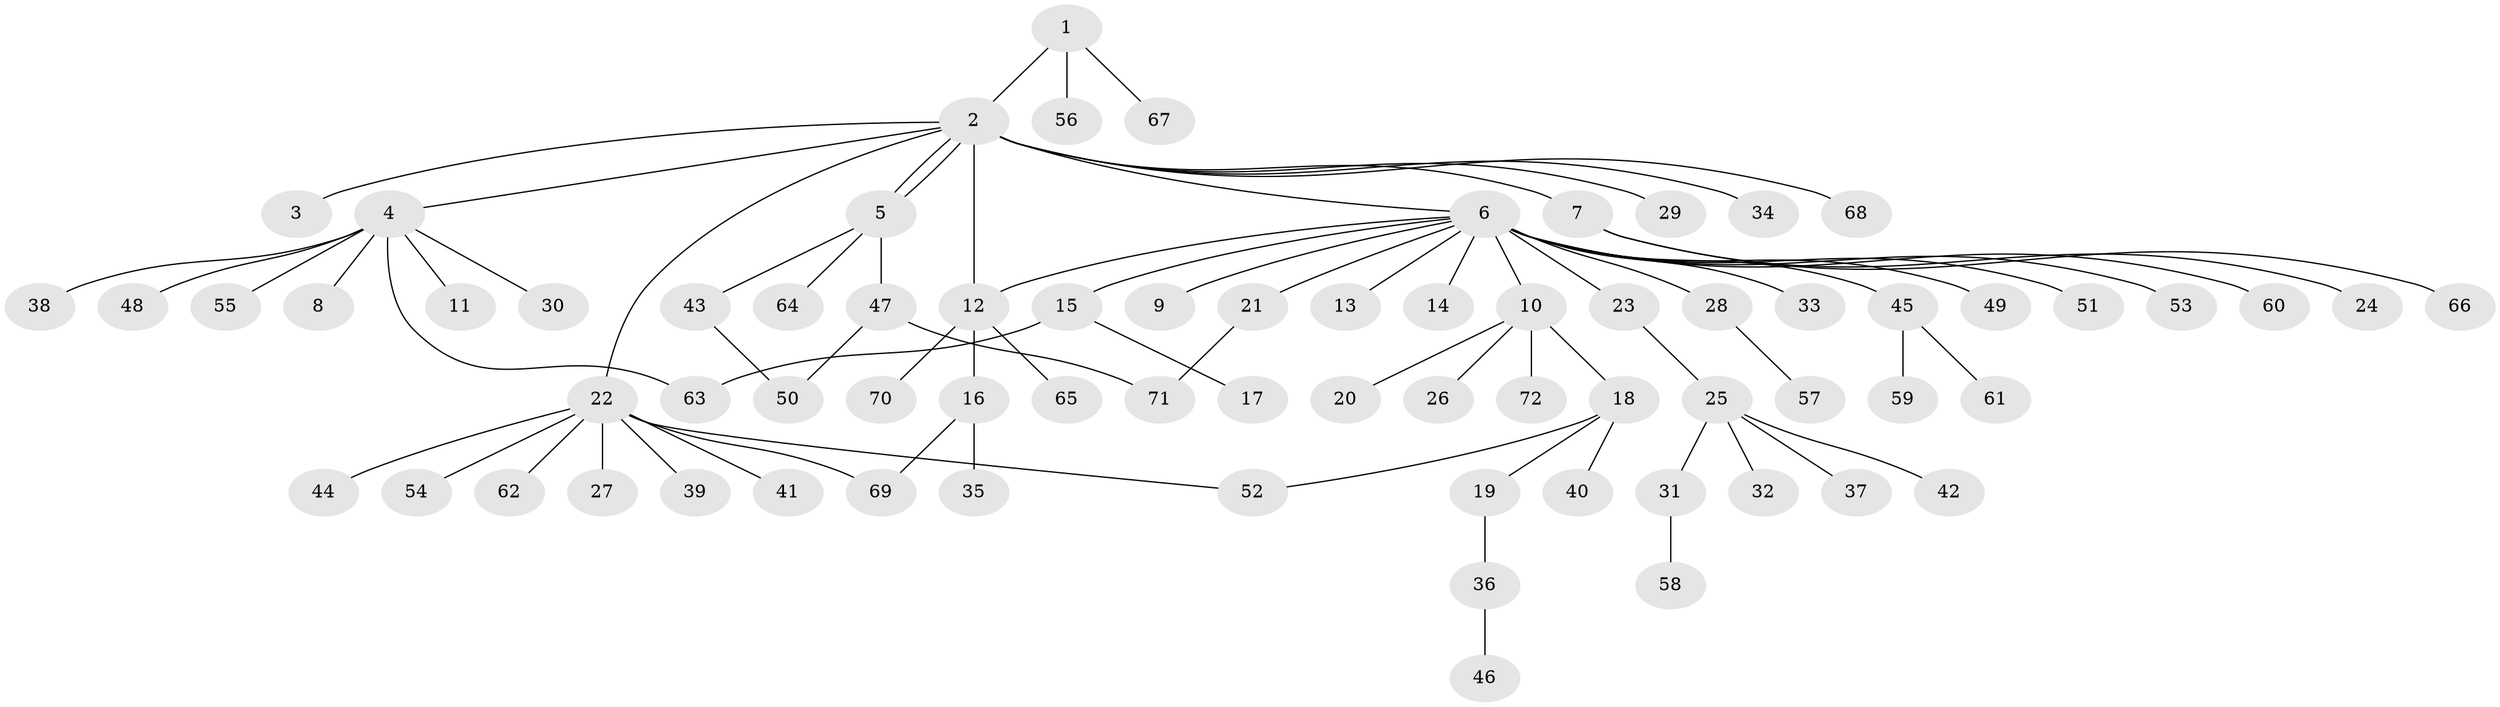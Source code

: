 // Generated by graph-tools (version 1.1) at 2025/47/03/09/25 04:47:53]
// undirected, 72 vertices, 78 edges
graph export_dot {
graph [start="1"]
  node [color=gray90,style=filled];
  1;
  2;
  3;
  4;
  5;
  6;
  7;
  8;
  9;
  10;
  11;
  12;
  13;
  14;
  15;
  16;
  17;
  18;
  19;
  20;
  21;
  22;
  23;
  24;
  25;
  26;
  27;
  28;
  29;
  30;
  31;
  32;
  33;
  34;
  35;
  36;
  37;
  38;
  39;
  40;
  41;
  42;
  43;
  44;
  45;
  46;
  47;
  48;
  49;
  50;
  51;
  52;
  53;
  54;
  55;
  56;
  57;
  58;
  59;
  60;
  61;
  62;
  63;
  64;
  65;
  66;
  67;
  68;
  69;
  70;
  71;
  72;
  1 -- 2;
  1 -- 56;
  1 -- 67;
  2 -- 3;
  2 -- 4;
  2 -- 5;
  2 -- 5;
  2 -- 6;
  2 -- 7;
  2 -- 12;
  2 -- 22;
  2 -- 29;
  2 -- 34;
  2 -- 68;
  4 -- 8;
  4 -- 11;
  4 -- 30;
  4 -- 38;
  4 -- 48;
  4 -- 55;
  4 -- 63;
  5 -- 43;
  5 -- 47;
  5 -- 64;
  6 -- 9;
  6 -- 10;
  6 -- 12;
  6 -- 13;
  6 -- 14;
  6 -- 15;
  6 -- 21;
  6 -- 23;
  6 -- 28;
  6 -- 33;
  6 -- 45;
  6 -- 49;
  6 -- 51;
  6 -- 53;
  6 -- 60;
  7 -- 24;
  7 -- 66;
  10 -- 18;
  10 -- 20;
  10 -- 26;
  10 -- 72;
  12 -- 16;
  12 -- 65;
  12 -- 70;
  15 -- 17;
  15 -- 63;
  16 -- 35;
  16 -- 69;
  18 -- 19;
  18 -- 40;
  18 -- 52;
  19 -- 36;
  21 -- 71;
  22 -- 27;
  22 -- 39;
  22 -- 41;
  22 -- 44;
  22 -- 52;
  22 -- 54;
  22 -- 62;
  22 -- 69;
  23 -- 25;
  25 -- 31;
  25 -- 32;
  25 -- 37;
  25 -- 42;
  28 -- 57;
  31 -- 58;
  36 -- 46;
  43 -- 50;
  45 -- 59;
  45 -- 61;
  47 -- 50;
  47 -- 71;
}
